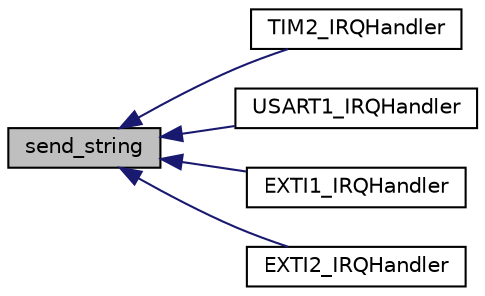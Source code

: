 digraph "send_string"
{
  edge [fontname="Helvetica",fontsize="10",labelfontname="Helvetica",labelfontsize="10"];
  node [fontname="Helvetica",fontsize="10",shape=record];
  rankdir="LR";
  Node13 [label="send_string",height=0.2,width=0.4,color="black", fillcolor="grey75", style="filled", fontcolor="black"];
  Node13 -> Node14 [dir="back",color="midnightblue",fontsize="10",style="solid",fontname="Helvetica"];
  Node14 [label="TIM2_IRQHandler",height=0.2,width=0.4,color="black", fillcolor="white", style="filled",URL="$group___i_o___toggle.html#ga38ad4725462bdc5e86c4ead4f04b9fc2"];
  Node13 -> Node15 [dir="back",color="midnightblue",fontsize="10",style="solid",fontname="Helvetica"];
  Node15 [label="USART1_IRQHandler",height=0.2,width=0.4,color="black", fillcolor="white", style="filled",URL="$group___i_o___toggle.html#ga7139cd4baabbbcbab0c1fe6d7d4ae1cc",tooltip="This function handles PPP interrupt request. "];
  Node13 -> Node16 [dir="back",color="midnightblue",fontsize="10",style="solid",fontname="Helvetica"];
  Node16 [label="EXTI1_IRQHandler",height=0.2,width=0.4,color="black", fillcolor="white", style="filled",URL="$group___i_o___toggle.html#ga7e9055d1f4a14ef6eb3990a77efc8983"];
  Node13 -> Node17 [dir="back",color="midnightblue",fontsize="10",style="solid",fontname="Helvetica"];
  Node17 [label="EXTI2_IRQHandler",height=0.2,width=0.4,color="black", fillcolor="white", style="filled",URL="$group___i_o___toggle.html#ga8f18ae41a8775fbfc871c2d9c8605e4b"];
}
